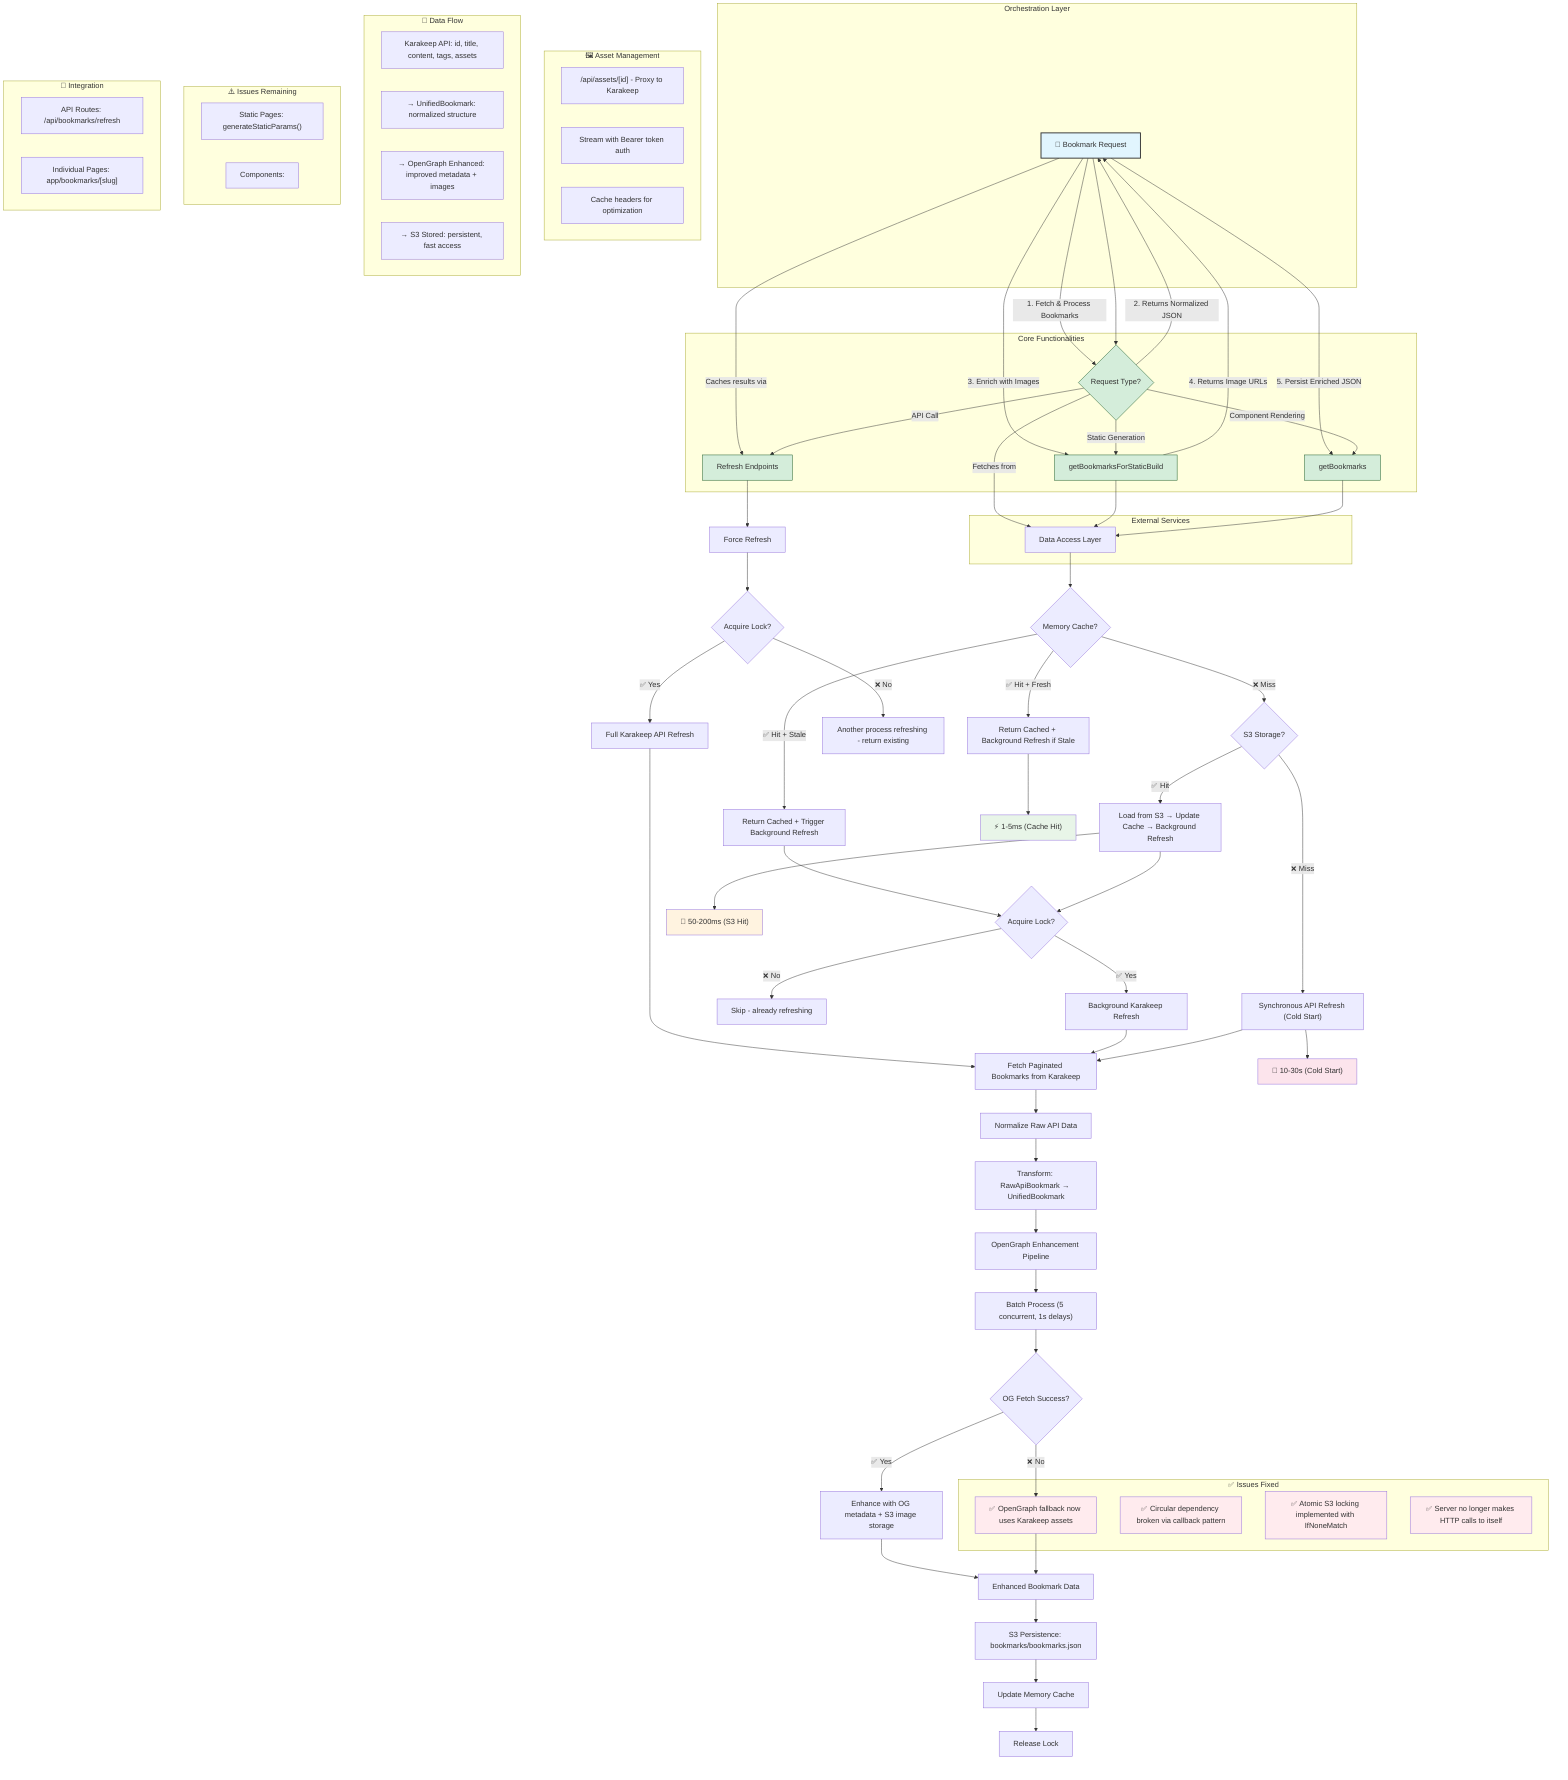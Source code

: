 graph TD
    subgraph "Orchestration Layer"
        A[Bookmarks Feature]
    end

    subgraph "Core Functionalities"
        B[json-handling]
        C[image-handling]
        D[s3-object-storage]
        E[caching]
    end

    subgraph "External Services"
        F[Karakeep API]
    end

    A -- "1. Fetch & Process Bookmarks" --> B
    B -- "Fetches from" --> F
    B -- "2. Returns Normalized JSON" --> A
    
    A -- "3. Enrich with Images" --> C
    C -- "4. Returns Image URLs" --> A
    
    A -- "5. Persist Enriched JSON" --> D
    
    A -- "Caches results via" --> E

    style A fill:#e1f5fe,stroke:#333,stroke-width:2px
    classDef core fill:#d4edda,stroke:#155724
    class B,C,D,E core;
    
    %% Entry Points
    A["📖 Bookmark Request"] --> B{Request Type?}
    B -->|Static Generation| C[getBookmarksForStaticBuild]
    B -->|Component Rendering| D[getBookmarks]
    B -->|API Call| E[Refresh Endpoints]
    
    %% Core Data Access - Priority Flow
    C --> F[Data Access Layer]
    D --> F
    E --> G[Force Refresh]
    
    F --> H{Memory Cache?}
    H -->|✅ Hit + Fresh| I["Return Cached + Background Refresh if Stale"]
    H -->|✅ Hit + Stale| J["Return Cached + Trigger Background Refresh"]
    H -->|❌ Miss| K{S3 Storage?}
    
    K -->|✅ Hit| L["Load from S3 → Update Cache → Background Refresh"]
    K -->|❌ Miss| M["Synchronous API Refresh (Cold Start)"]
    
    %% Lock Management - Critical Decision Point
    G --> N{Acquire Lock?}
    J --> O{Acquire Lock?}
    L --> O
    
    N -->|❌ No| P["Another process refreshing - return existing"]
    N -->|✅ Yes| Q[Full Karakeep API Refresh]
    O -->|❌ No| R["Skip - already refreshing"]
    O -->|✅ Yes| S[Background Karakeep Refresh]
    
    %% Karakeep API Integration
    Q --> T[Fetch Paginated Bookmarks from Karakeep]
    S --> T
    M --> T
    
    T --> U[Normalize Raw API Data]
    U --> V["Transform: RawApiBookmark → UnifiedBookmark"]
    V --> W[OpenGraph Enhancement Pipeline]
    
    %% OpenGraph Enhancement - Batch Processing
    W --> X["Batch Process (5 concurrent, 1s delays)"]
    X --> Y{OG Fetch Success?}
    Y -->|✅ Yes| Z[Enhance with OG metadata + S3 image storage]
    Y -->|❌ No| AA["🚨 MISSING: Should use Karakeep fallback!"]
    
    %% Asset Integration
    subgraph Assets ["🖼️ Asset Management"]
        BB["/api/assets/[id] - Proxy to Karakeep"]
        CC["Stream with Bearer token auth"]
        DD["Cache headers for optimization"]
    end
    
    %% Data Persistence
    Z --> EE[Enhanced Bookmark Data]
    AA --> EE
    EE --> FF[S3 Persistence: bookmarks/bookmarks.json]
    FF --> GG[Update Memory Cache]
    GG --> HH[Release Lock]
    
    %% Performance Characteristics
    I --> II["⚡ 1-5ms (Cache Hit)"]
    L --> JJ["🏃 50-200ms (S3 Hit)"]
    M --> KK["🐌 10-30s (Cold Start)"]
    
    %% Data Transformation Chain
    subgraph Transform ["🔄 Data Flow"]
        LL["Karakeep API: id, title, content, tags, assets"]
        MM["→ UnifiedBookmark: normalized structure"]
        NN["→ OpenGraph Enhanced: improved metadata + images"]
        OO["→ S3 Stored: persistent, fast access"]
    end
    
    %% Issues Resolved
    subgraph Resolved ["✅ Issues Fixed"]
        AA["✅ OpenGraph fallback now uses Karakeep assets"]
        PP["✅ Circular dependency broken via callback pattern"]
        QQ["✅ Atomic S3 locking implemented with IfNoneMatch"]
        RR["✅ Server no longer makes HTTP calls to itself"]
    end
    
    %% Remaining Issues
    subgraph Remaining ["⚠️ Issues Remaining"]
        SS["Pagination not yet implemented"]
        TT["Asset URLs: Inconsistent proxy/direct usage"]
    end
    
    %% Integration Points
    subgraph Integration ["🔗 Integration"]
        SS["Static Pages: generateStaticParams()"]
        TT["Components: <BookmarksServer />"]
        UU["API Routes: /api/bookmarks/refresh"]
        VV["Individual Pages: app/bookmarks/[slug]"]
    end
    
    style A fill:#e1f5fe
    style AA fill:#ffebee
    style PP fill:#ffebee
    style QQ fill:#ffebee
    style RR fill:#ffebee
    style II fill:#e8f5e8
    style JJ fill:#fff3e0
    style KK fill:#fce4ec
